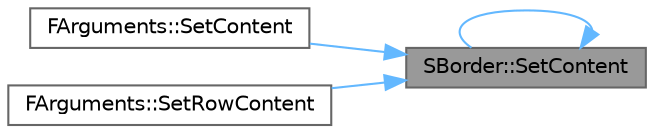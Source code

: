 digraph "SBorder::SetContent"
{
 // INTERACTIVE_SVG=YES
 // LATEX_PDF_SIZE
  bgcolor="transparent";
  edge [fontname=Helvetica,fontsize=10,labelfontname=Helvetica,labelfontsize=10];
  node [fontname=Helvetica,fontsize=10,shape=box,height=0.2,width=0.4];
  rankdir="RL";
  Node1 [id="Node000001",label="SBorder::SetContent",height=0.2,width=0.4,color="gray40", fillcolor="grey60", style="filled", fontcolor="black",tooltip="Sets the content for this border."];
  Node1 -> Node2 [id="edge1_Node000001_Node000002",dir="back",color="steelblue1",style="solid",tooltip=" "];
  Node2 [id="Node000002",label="FArguments::SetContent",height=0.2,width=0.4,color="grey40", fillcolor="white", style="filled",URL="$d4/dd9/classSTableRow.html#afe7287dcaec8dd951e352bfe9c6ef612",tooltip=" "];
  Node1 -> Node1 [id="edge2_Node000001_Node000001",dir="back",color="steelblue1",style="solid",tooltip=" "];
  Node1 -> Node3 [id="edge3_Node000001_Node000003",dir="back",color="steelblue1",style="solid",tooltip=" "];
  Node3 [id="Node000003",label="FArguments::SetRowContent",height=0.2,width=0.4,color="grey40", fillcolor="white", style="filled",URL="$d4/dd9/classSTableRow.html#a9688d8b909f3b1577948607318ba8a1a",tooltip=" "];
}
